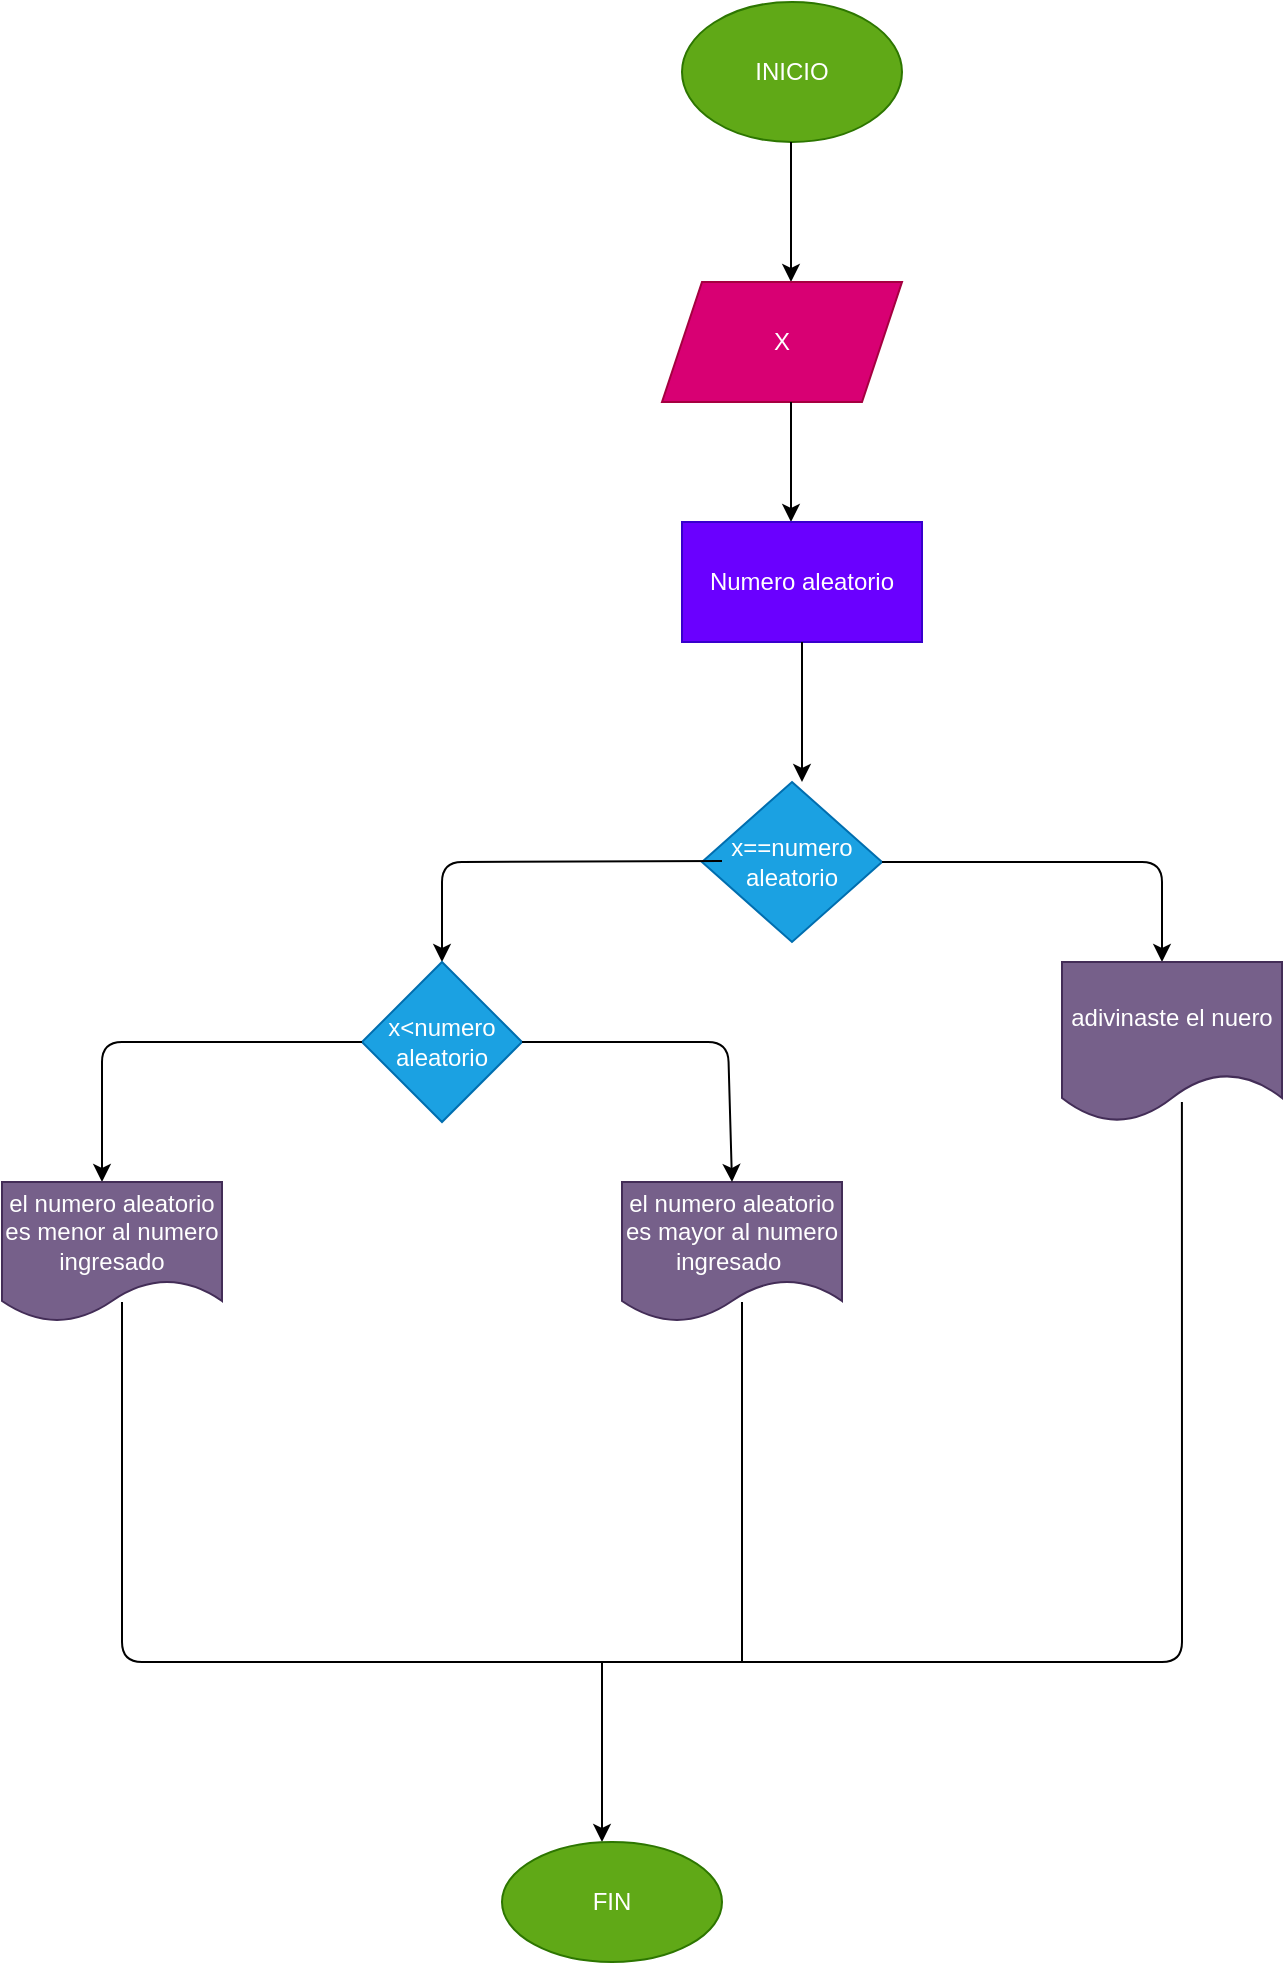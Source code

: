 <mxfile>
    <diagram id="s-ofKsnhSqBaWACZWi63" name="Page-1">
        <mxGraphModel dx="1677" dy="537" grid="1" gridSize="10" guides="1" tooltips="1" connect="1" arrows="1" fold="1" page="1" pageScale="1" pageWidth="827" pageHeight="1169" math="0" shadow="0">
            <root>
                <mxCell id="0"/>
                <mxCell id="1" parent="0"/>
                <mxCell id="2" value="INICIO" style="ellipse;whiteSpace=wrap;html=1;fillColor=#60a917;fontColor=#ffffff;strokeColor=#2D7600;" parent="1" vertex="1">
                    <mxGeometry x="320" y="90" width="110" height="70" as="geometry"/>
                </mxCell>
                <mxCell id="3" value="" style="endArrow=classic;html=1;" parent="1" edge="1">
                    <mxGeometry width="50" height="50" relative="1" as="geometry">
                        <mxPoint x="374.5" y="160" as="sourcePoint"/>
                        <mxPoint x="374.5" y="230" as="targetPoint"/>
                    </mxGeometry>
                </mxCell>
                <mxCell id="4" value="X" style="shape=parallelogram;perimeter=parallelogramPerimeter;whiteSpace=wrap;html=1;fixedSize=1;fillColor=#d80073;fontColor=#ffffff;strokeColor=#A50040;" parent="1" vertex="1">
                    <mxGeometry x="310" y="230" width="120" height="60" as="geometry"/>
                </mxCell>
                <mxCell id="5" value="" style="endArrow=classic;html=1;" parent="1" edge="1">
                    <mxGeometry width="50" height="50" relative="1" as="geometry">
                        <mxPoint x="374.5" y="290" as="sourcePoint"/>
                        <mxPoint x="374.5" y="350" as="targetPoint"/>
                    </mxGeometry>
                </mxCell>
                <mxCell id="6" value="Numero aleatorio" style="rounded=0;whiteSpace=wrap;html=1;fillColor=#6a00ff;fontColor=#ffffff;strokeColor=#3700CC;" parent="1" vertex="1">
                    <mxGeometry x="320" y="350" width="120" height="60" as="geometry"/>
                </mxCell>
                <mxCell id="7" value="" style="endArrow=classic;html=1;" parent="1" edge="1">
                    <mxGeometry width="50" height="50" relative="1" as="geometry">
                        <mxPoint x="380" y="410" as="sourcePoint"/>
                        <mxPoint x="380" y="480" as="targetPoint"/>
                    </mxGeometry>
                </mxCell>
                <mxCell id="8" value="x==numero aleatorio" style="rhombus;whiteSpace=wrap;html=1;fillColor=#1ba1e2;fontColor=#ffffff;strokeColor=#006EAF;" parent="1" vertex="1">
                    <mxGeometry x="330" y="480" width="90" height="80" as="geometry"/>
                </mxCell>
                <mxCell id="9" value="" style="endArrow=classic;html=1;" parent="1" edge="1">
                    <mxGeometry width="50" height="50" relative="1" as="geometry">
                        <mxPoint x="340" y="519.5" as="sourcePoint"/>
                        <mxPoint x="200" y="570" as="targetPoint"/>
                        <Array as="points">
                            <mxPoint x="200" y="520"/>
                        </Array>
                    </mxGeometry>
                </mxCell>
                <mxCell id="10" value="" style="endArrow=classic;html=1;" parent="1" edge="1">
                    <mxGeometry width="50" height="50" relative="1" as="geometry">
                        <mxPoint x="420" y="520" as="sourcePoint"/>
                        <mxPoint x="560" y="570" as="targetPoint"/>
                        <Array as="points">
                            <mxPoint x="560" y="520"/>
                        </Array>
                    </mxGeometry>
                </mxCell>
                <mxCell id="13" value="adivinaste el nuero" style="shape=document;whiteSpace=wrap;html=1;boundedLbl=1;fillColor=#76608a;fontColor=#ffffff;strokeColor=#432D57;" parent="1" vertex="1">
                    <mxGeometry x="510" y="570" width="110" height="80" as="geometry"/>
                </mxCell>
                <mxCell id="14" value="x&amp;lt;numero aleatorio" style="rhombus;whiteSpace=wrap;html=1;fillColor=#1ba1e2;fontColor=#ffffff;strokeColor=#006EAF;" parent="1" vertex="1">
                    <mxGeometry x="160" y="570" width="80" height="80" as="geometry"/>
                </mxCell>
                <mxCell id="15" value="" style="endArrow=classic;html=1;" parent="1" edge="1">
                    <mxGeometry width="50" height="50" relative="1" as="geometry">
                        <mxPoint x="160" y="610" as="sourcePoint"/>
                        <mxPoint x="30" y="680" as="targetPoint"/>
                        <Array as="points">
                            <mxPoint x="30" y="610"/>
                        </Array>
                    </mxGeometry>
                </mxCell>
                <mxCell id="16" value="el numero aleatorio es menor al numero ingresado" style="shape=document;whiteSpace=wrap;html=1;boundedLbl=1;fillColor=#76608a;fontColor=#ffffff;strokeColor=#432D57;" parent="1" vertex="1">
                    <mxGeometry x="-20" y="680" width="110" height="70" as="geometry"/>
                </mxCell>
                <mxCell id="17" value="el numero aleatorio es mayor al numero ingresado&amp;nbsp;" style="shape=document;whiteSpace=wrap;html=1;boundedLbl=1;fillColor=#76608a;fontColor=#ffffff;strokeColor=#432D57;" parent="1" vertex="1">
                    <mxGeometry x="290" y="680" width="110" height="70" as="geometry"/>
                </mxCell>
                <mxCell id="18" value="" style="endArrow=classic;html=1;entryX=0.5;entryY=0;entryDx=0;entryDy=0;" parent="1" target="17" edge="1">
                    <mxGeometry width="50" height="50" relative="1" as="geometry">
                        <mxPoint x="240" y="610" as="sourcePoint"/>
                        <mxPoint x="290" y="560" as="targetPoint"/>
                        <Array as="points">
                            <mxPoint x="343" y="610"/>
                        </Array>
                    </mxGeometry>
                </mxCell>
                <mxCell id="19" value="" style="endArrow=none;html=1;" parent="1" edge="1">
                    <mxGeometry width="50" height="50" relative="1" as="geometry">
                        <mxPoint x="350" y="920" as="sourcePoint"/>
                        <mxPoint x="350" y="740" as="targetPoint"/>
                    </mxGeometry>
                </mxCell>
                <mxCell id="20" value="" style="endArrow=none;html=1;exitX=0.545;exitY=0.875;exitDx=0;exitDy=0;exitPerimeter=0;" parent="1" source="13" edge="1">
                    <mxGeometry width="50" height="50" relative="1" as="geometry">
                        <mxPoint x="610" y="680" as="sourcePoint"/>
                        <mxPoint x="40" y="740" as="targetPoint"/>
                        <Array as="points">
                            <mxPoint x="570" y="920"/>
                            <mxPoint x="40" y="920"/>
                        </Array>
                    </mxGeometry>
                </mxCell>
                <mxCell id="22" value="" style="endArrow=classic;html=1;" parent="1" edge="1">
                    <mxGeometry width="50" height="50" relative="1" as="geometry">
                        <mxPoint x="280" y="920" as="sourcePoint"/>
                        <mxPoint x="280" y="1010" as="targetPoint"/>
                    </mxGeometry>
                </mxCell>
                <mxCell id="23" value="FIN" style="ellipse;whiteSpace=wrap;html=1;fillColor=#60a917;fontColor=#ffffff;strokeColor=#2D7600;" parent="1" vertex="1">
                    <mxGeometry x="230" y="1010" width="110" height="60" as="geometry"/>
                </mxCell>
            </root>
        </mxGraphModel>
    </diagram>
</mxfile>